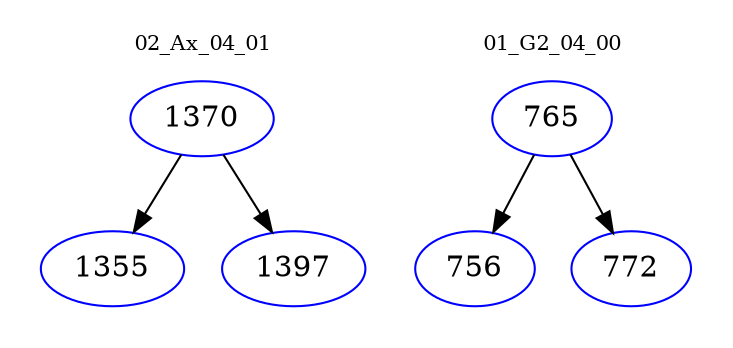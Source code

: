 digraph{
subgraph cluster_0 {
color = white
label = "02_Ax_04_01";
fontsize=10;
T0_1370 [label="1370", color="blue"]
T0_1370 -> T0_1355 [color="black"]
T0_1355 [label="1355", color="blue"]
T0_1370 -> T0_1397 [color="black"]
T0_1397 [label="1397", color="blue"]
}
subgraph cluster_1 {
color = white
label = "01_G2_04_00";
fontsize=10;
T1_765 [label="765", color="blue"]
T1_765 -> T1_756 [color="black"]
T1_756 [label="756", color="blue"]
T1_765 -> T1_772 [color="black"]
T1_772 [label="772", color="blue"]
}
}
